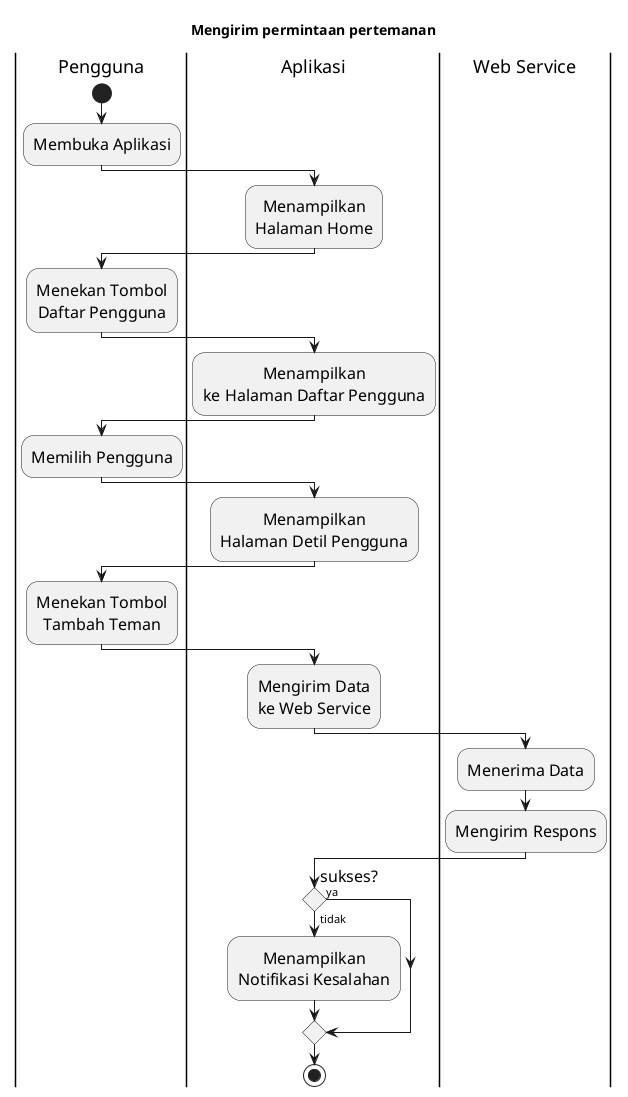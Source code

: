 @startuml
title Mengirim permintaan pertemanan
'https://plantuml.com/activity-diagram-beta
skinparam defaultTextAlignment center
skinparam activityFontSize 16
skinparam conditionStyle diamond
|Pengguna|
start
:Membuka Aplikasi;
|Aplikasi|
:Menampilkan\nHalaman Home;
|Pengguna|
:Menekan Tombol\nDaftar Pengguna;
|Aplikasi|
:Menampilkan\nke Halaman Daftar Pengguna;
|Pengguna|
:Memilih Pengguna;
|Aplikasi|
:Menampilkan\nHalaman Detil Pengguna;
|Pengguna|
:Menekan Tombol\nTambah Teman;
|Aplikasi|
:Mengirim Data\nke Web Service;
|Web Service|
:Menerima Data;
:Mengirim Respons;
|Aplikasi|
if(sukses?) then (ya)
else(tidak)
    :Menampilkan\nNotifikasi Kesalahan;
endif
stop
@enduml
